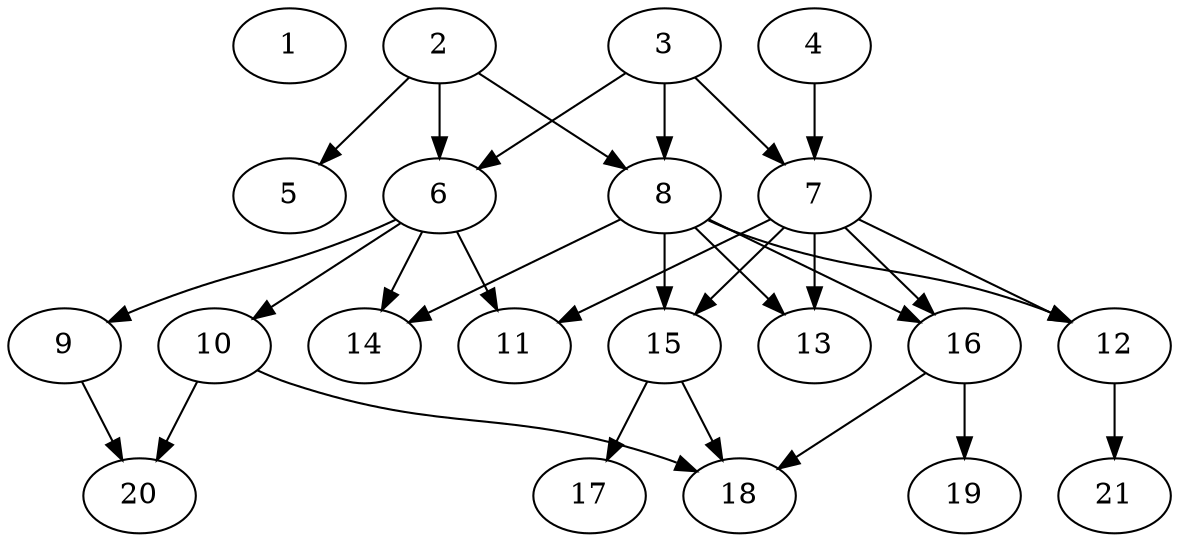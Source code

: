 // DAG (tier=2-normal, mode=compute, n=21, ccr=0.379, fat=0.696, density=0.475, regular=0.519, jump=0.112, mindata=524288, maxdata=8388608)
// DAG automatically generated by daggen at Sun Aug 24 16:33:33 2025
// /home/ermia/Project/Environments/daggen/bin/daggen --dot --ccr 0.379 --fat 0.696 --regular 0.519 --density 0.475 --jump 0.112 --mindata 524288 --maxdata 8388608 -n 21 
digraph G {
  1 [size="226178212298752000", alpha="0.02", expect_size="113089106149376000"]
  2 [size="4356943539863552000", alpha="0.05", expect_size="2178471769931776000"]
  2 -> 5 [size ="21340828467200"]
  2 -> 6 [size ="21340828467200"]
  2 -> 8 [size ="21340828467200"]
  3 [size="78148795343781280", alpha="0.15", expect_size="39074397671890640"]
  3 -> 6 [size ="97772548128768"]
  3 -> 7 [size ="97772548128768"]
  3 -> 8 [size ="97772548128768"]
  4 [size="184982880441016608", alpha="0.08", expect_size="92491440220508304"]
  4 -> 7 [size ="74494194483200"]
  5 [size="10791869645983536", alpha="0.16", expect_size="5395934822991768"]
  6 [size="469788926586504", alpha="0.10", expect_size="234894463293252"]
  6 -> 9 [size ="51385466880000"]
  6 -> 10 [size ="51385466880000"]
  6 -> 11 [size ="51385466880000"]
  6 -> 14 [size ="51385466880000"]
  7 [size="497299085383195164672", alpha="0.01", expect_size="248649542691597582336"]
  7 -> 11 [size ="502151881162752"]
  7 -> 12 [size ="502151881162752"]
  7 -> 13 [size ="502151881162752"]
  7 -> 15 [size ="502151881162752"]
  7 -> 16 [size ="502151881162752"]
  8 [size="45370038667757816", alpha="0.09", expect_size="22685019333878908"]
  8 -> 12 [size ="118531710517248"]
  8 -> 13 [size ="118531710517248"]
  8 -> 14 [size ="118531710517248"]
  8 -> 15 [size ="118531710517248"]
  8 -> 16 [size ="118531710517248"]
  9 [size="75746139615822144", alpha="0.09", expect_size="37873069807911072"]
  9 -> 20 [size ="74594220244992"]
  10 [size="553490415155169", alpha="0.09", expect_size="276745207577584"]
  10 -> 18 [size ="11365691424768"]
  10 -> 20 [size ="11365691424768"]
  11 [size="456072116139104141312", alpha="0.05", expect_size="228036058069552070656"]
  12 [size="94993995987852496", alpha="0.09", expect_size="47496997993926248"]
  12 -> 21 [size ="185777770201088"]
  13 [size="5201791656215550", alpha="0.12", expect_size="2600895828107775"]
  14 [size="901319227885300352", alpha="0.18", expect_size="450659613942650176"]
  15 [size="17017213099826794", alpha="0.06", expect_size="8508606549913397"]
  15 -> 17 [size ="428127171903488"]
  15 -> 18 [size ="428127171903488"]
  16 [size="131657205112444551168", alpha="0.18", expect_size="65828602556222275584"]
  16 -> 18 [size ="207039435374592"]
  16 -> 19 [size ="207039435374592"]
  17 [size="16417431064970002432", alpha="0.07", expect_size="8208715532485001216"]
  18 [size="560128294125568000000", alpha="0.18", expect_size="280064147062784000000"]
  19 [size="2621688869922560", alpha="0.06", expect_size="1310844434961280"]
  20 [size="433951093987458", alpha="0.08", expect_size="216975546993729"]
  21 [size="870989111256448000", alpha="0.14", expect_size="435494555628224000"]
}